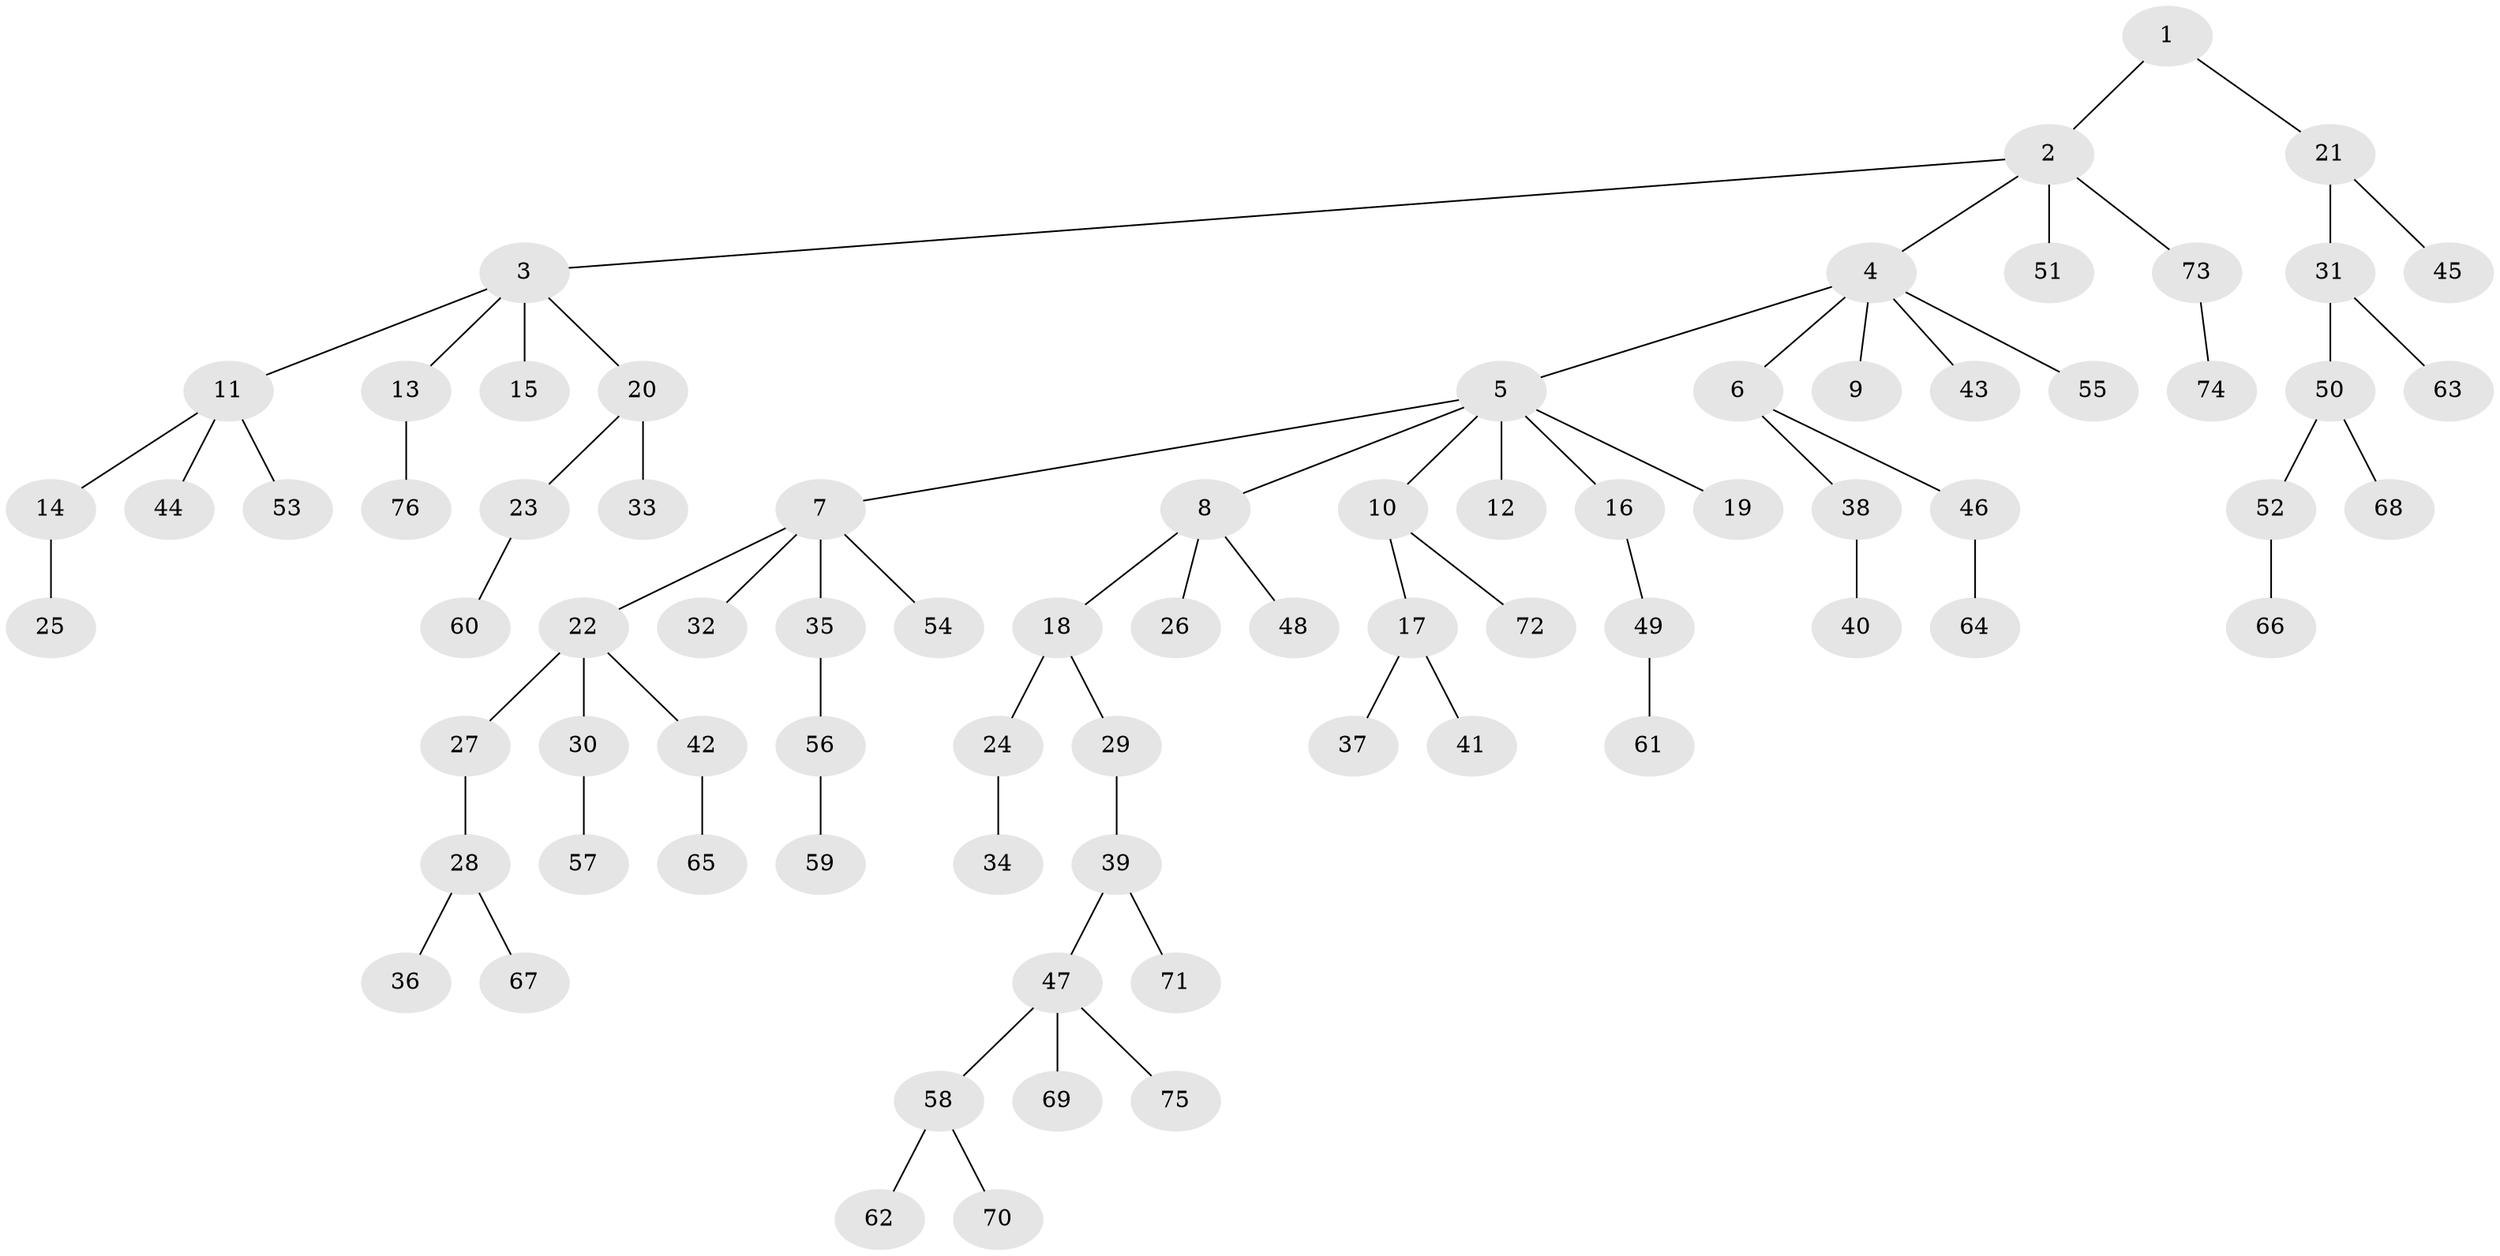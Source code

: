 // coarse degree distribution, {2: 0.18, 5: 0.08, 6: 0.04, 3: 0.1, 1: 0.58, 4: 0.02}
// Generated by graph-tools (version 1.1) at 2025/42/03/06/25 10:42:02]
// undirected, 76 vertices, 75 edges
graph export_dot {
graph [start="1"]
  node [color=gray90,style=filled];
  1;
  2;
  3;
  4;
  5;
  6;
  7;
  8;
  9;
  10;
  11;
  12;
  13;
  14;
  15;
  16;
  17;
  18;
  19;
  20;
  21;
  22;
  23;
  24;
  25;
  26;
  27;
  28;
  29;
  30;
  31;
  32;
  33;
  34;
  35;
  36;
  37;
  38;
  39;
  40;
  41;
  42;
  43;
  44;
  45;
  46;
  47;
  48;
  49;
  50;
  51;
  52;
  53;
  54;
  55;
  56;
  57;
  58;
  59;
  60;
  61;
  62;
  63;
  64;
  65;
  66;
  67;
  68;
  69;
  70;
  71;
  72;
  73;
  74;
  75;
  76;
  1 -- 2;
  1 -- 21;
  2 -- 3;
  2 -- 4;
  2 -- 51;
  2 -- 73;
  3 -- 11;
  3 -- 13;
  3 -- 15;
  3 -- 20;
  4 -- 5;
  4 -- 6;
  4 -- 9;
  4 -- 43;
  4 -- 55;
  5 -- 7;
  5 -- 8;
  5 -- 10;
  5 -- 12;
  5 -- 16;
  5 -- 19;
  6 -- 38;
  6 -- 46;
  7 -- 22;
  7 -- 32;
  7 -- 35;
  7 -- 54;
  8 -- 18;
  8 -- 26;
  8 -- 48;
  10 -- 17;
  10 -- 72;
  11 -- 14;
  11 -- 44;
  11 -- 53;
  13 -- 76;
  14 -- 25;
  16 -- 49;
  17 -- 37;
  17 -- 41;
  18 -- 24;
  18 -- 29;
  20 -- 23;
  20 -- 33;
  21 -- 31;
  21 -- 45;
  22 -- 27;
  22 -- 30;
  22 -- 42;
  23 -- 60;
  24 -- 34;
  27 -- 28;
  28 -- 36;
  28 -- 67;
  29 -- 39;
  30 -- 57;
  31 -- 50;
  31 -- 63;
  35 -- 56;
  38 -- 40;
  39 -- 47;
  39 -- 71;
  42 -- 65;
  46 -- 64;
  47 -- 58;
  47 -- 69;
  47 -- 75;
  49 -- 61;
  50 -- 52;
  50 -- 68;
  52 -- 66;
  56 -- 59;
  58 -- 62;
  58 -- 70;
  73 -- 74;
}
